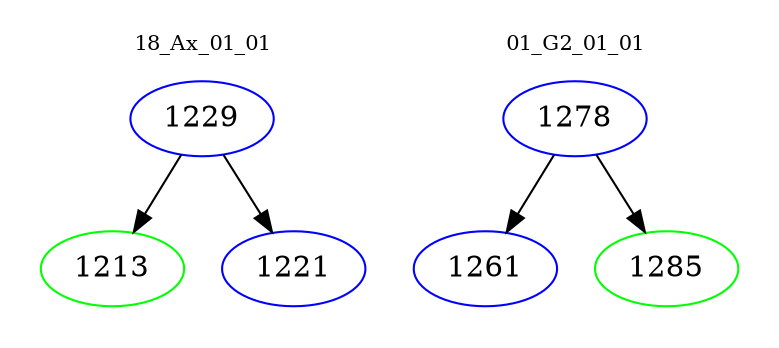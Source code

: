digraph{
subgraph cluster_0 {
color = white
label = "18_Ax_01_01";
fontsize=10;
T0_1229 [label="1229", color="blue"]
T0_1229 -> T0_1213 [color="black"]
T0_1213 [label="1213", color="green"]
T0_1229 -> T0_1221 [color="black"]
T0_1221 [label="1221", color="blue"]
}
subgraph cluster_1 {
color = white
label = "01_G2_01_01";
fontsize=10;
T1_1278 [label="1278", color="blue"]
T1_1278 -> T1_1261 [color="black"]
T1_1261 [label="1261", color="blue"]
T1_1278 -> T1_1285 [color="black"]
T1_1285 [label="1285", color="green"]
}
}
